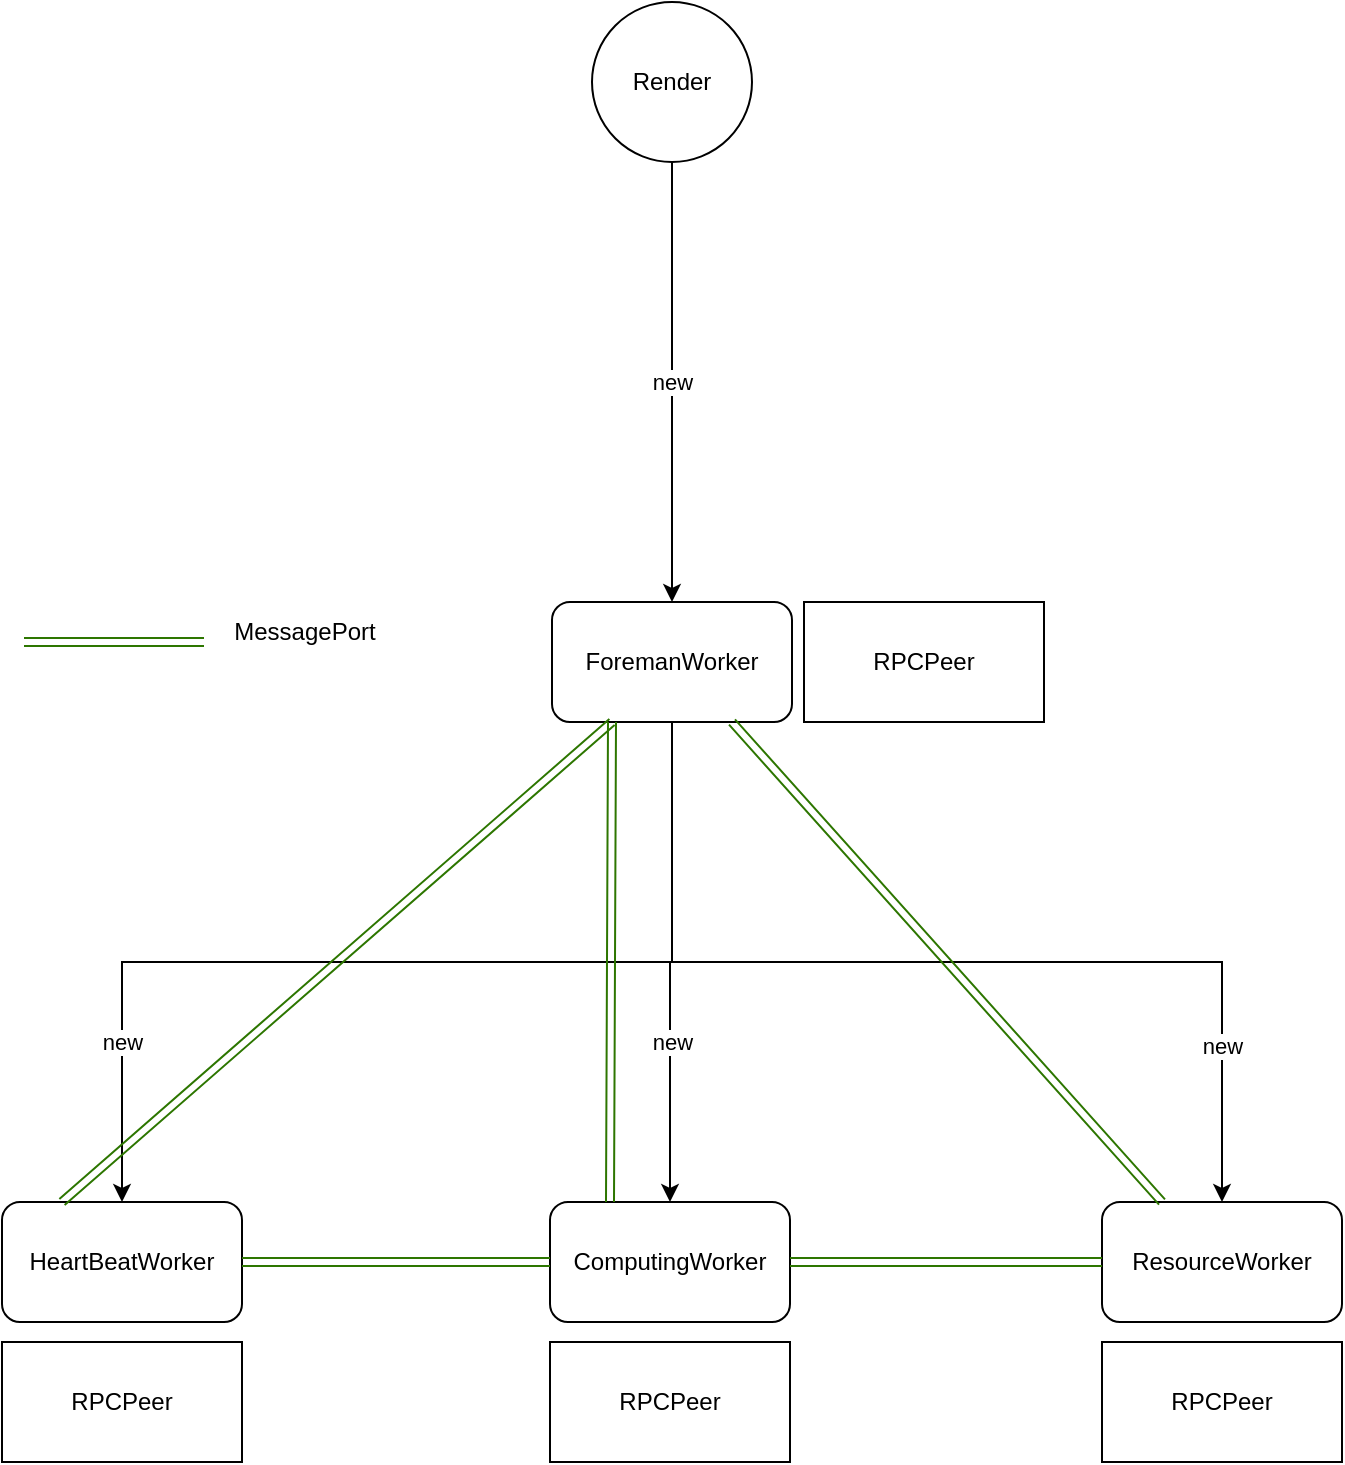 <mxfile version="13.1.3" pages="3">
    <diagram name=" 创建结构" id="vOncwjSykvjLEZPpO_hH">
        <mxGraphModel dx="1122" dy="693" grid="1" gridSize="10" guides="1" tooltips="1" connect="1" arrows="1" fold="1" page="1" pageScale="1" pageWidth="827" pageHeight="1169" math="0" shadow="0">
            <root>
                <mxCell id="f7IRk7dsRdej3k670oUi-0"/>
                <mxCell id="f7IRk7dsRdej3k670oUi-1" parent="f7IRk7dsRdej3k670oUi-0"/>
                <mxCell id="f7IRk7dsRdej3k670oUi-2" value="new" style="edgeStyle=orthogonalEdgeStyle;rounded=0;orthogonalLoop=1;jettySize=auto;html=1;entryX=0.5;entryY=0;entryDx=0;entryDy=0;" parent="f7IRk7dsRdej3k670oUi-1" source="f7IRk7dsRdej3k670oUi-3" target="f7IRk7dsRdej3k670oUi-12" edge="1">
                    <mxGeometry relative="1" as="geometry"/>
                </mxCell>
                <mxCell id="f7IRk7dsRdej3k670oUi-3" value="Render" style="ellipse;whiteSpace=wrap;html=1;aspect=fixed;align=center;" parent="f7IRk7dsRdej3k670oUi-1" vertex="1">
                    <mxGeometry x="374" y="200" width="80" height="80" as="geometry"/>
                </mxCell>
                <mxCell id="f7IRk7dsRdej3k670oUi-4" value="RPCPeer" style="rounded=0;whiteSpace=wrap;html=1;align=center;" parent="f7IRk7dsRdej3k670oUi-1" vertex="1">
                    <mxGeometry x="79" y="870" width="120" height="60" as="geometry"/>
                </mxCell>
                <mxCell id="f7IRk7dsRdej3k670oUi-5" value="&lt;span&gt;HeartBeatWorker&lt;/span&gt;" style="rounded=1;whiteSpace=wrap;html=1;align=center;" parent="f7IRk7dsRdej3k670oUi-1" vertex="1">
                    <mxGeometry x="79" y="800" width="120" height="60" as="geometry"/>
                </mxCell>
                <mxCell id="f7IRk7dsRdej3k670oUi-6" value="&lt;span&gt;ComputingWorker&lt;/span&gt;" style="rounded=1;whiteSpace=wrap;html=1;align=center;" parent="f7IRk7dsRdej3k670oUi-1" vertex="1">
                    <mxGeometry x="353" y="800" width="120" height="60" as="geometry"/>
                </mxCell>
                <mxCell id="f7IRk7dsRdej3k670oUi-7" value="RPCPeer" style="rounded=0;whiteSpace=wrap;html=1;align=center;" parent="f7IRk7dsRdej3k670oUi-1" vertex="1">
                    <mxGeometry x="353" y="870" width="120" height="60" as="geometry"/>
                </mxCell>
                <mxCell id="f7IRk7dsRdej3k670oUi-8" value="RPCPeer" style="rounded=0;whiteSpace=wrap;html=1;align=center;" parent="f7IRk7dsRdej3k670oUi-1" vertex="1">
                    <mxGeometry x="629" y="870" width="120" height="60" as="geometry"/>
                </mxCell>
                <mxCell id="f7IRk7dsRdej3k670oUi-9" value="&lt;span&gt;ResourceWorker&lt;/span&gt;" style="rounded=1;whiteSpace=wrap;html=1;align=center;" parent="f7IRk7dsRdej3k670oUi-1" vertex="1">
                    <mxGeometry x="629" y="800" width="120" height="60" as="geometry"/>
                </mxCell>
                <mxCell id="f7IRk7dsRdej3k670oUi-10" style="edgeStyle=orthogonalEdgeStyle;rounded=0;orthogonalLoop=1;jettySize=auto;html=1;entryX=0.5;entryY=0;entryDx=0;entryDy=0;" parent="f7IRk7dsRdej3k670oUi-1" source="f7IRk7dsRdej3k670oUi-12" target="f7IRk7dsRdej3k670oUi-6" edge="1">
                    <mxGeometry relative="1" as="geometry">
                        <mxPoint x="414" y="780" as="targetPoint"/>
                    </mxGeometry>
                </mxCell>
                <mxCell id="f7IRk7dsRdej3k670oUi-11" value="new" style="edgeLabel;html=1;align=center;verticalAlign=middle;resizable=0;points=[];" parent="f7IRk7dsRdej3k670oUi-10" vertex="1" connectable="0">
                    <mxGeometry x="0.209" y="1" relative="1" as="geometry">
                        <mxPoint x="-0.05" y="15.6" as="offset"/>
                    </mxGeometry>
                </mxCell>
                <mxCell id="468uHudpnJpQwAChF9pr-0" style="edgeStyle=orthogonalEdgeStyle;rounded=0;orthogonalLoop=1;jettySize=auto;html=1;entryX=0.5;entryY=0;entryDx=0;entryDy=0;exitX=0.5;exitY=1;exitDx=0;exitDy=0;" parent="f7IRk7dsRdej3k670oUi-1" source="f7IRk7dsRdej3k670oUi-12" target="f7IRk7dsRdej3k670oUi-9" edge="1">
                    <mxGeometry relative="1" as="geometry"/>
                </mxCell>
                <mxCell id="468uHudpnJpQwAChF9pr-3" value="new" style="edgeLabel;html=1;align=center;verticalAlign=middle;resizable=0;points=[];" parent="468uHudpnJpQwAChF9pr-0" vertex="1" connectable="0">
                    <mxGeometry x="0.695" y="2" relative="1" as="geometry">
                        <mxPoint x="-2.04" as="offset"/>
                    </mxGeometry>
                </mxCell>
                <mxCell id="468uHudpnJpQwAChF9pr-1" style="edgeStyle=orthogonalEdgeStyle;rounded=0;orthogonalLoop=1;jettySize=auto;html=1;entryX=0.5;entryY=0;entryDx=0;entryDy=0;exitX=0.5;exitY=1;exitDx=0;exitDy=0;" parent="f7IRk7dsRdej3k670oUi-1" source="f7IRk7dsRdej3k670oUi-12" target="f7IRk7dsRdej3k670oUi-5" edge="1">
                    <mxGeometry relative="1" as="geometry"/>
                </mxCell>
                <mxCell id="468uHudpnJpQwAChF9pr-2" value="new" style="edgeLabel;html=1;align=center;verticalAlign=middle;resizable=0;points=[];" parent="468uHudpnJpQwAChF9pr-1" vertex="1" connectable="0">
                    <mxGeometry x="0.718" y="1" relative="1" as="geometry">
                        <mxPoint x="-1.04" y="-7.73" as="offset"/>
                    </mxGeometry>
                </mxCell>
                <mxCell id="f7IRk7dsRdej3k670oUi-12" value="ForemanWorker" style="rounded=1;whiteSpace=wrap;html=1;align=center;" parent="f7IRk7dsRdej3k670oUi-1" vertex="1">
                    <mxGeometry x="354" y="500" width="120" height="60" as="geometry"/>
                </mxCell>
                <mxCell id="f7IRk7dsRdej3k670oUi-13" value="RPCPeer" style="rounded=0;whiteSpace=wrap;html=1;align=center;" parent="f7IRk7dsRdej3k670oUi-1" vertex="1">
                    <mxGeometry x="480" y="500" width="120" height="60" as="geometry"/>
                </mxCell>
                <mxCell id="EO4_N59q5k_WsvdqyIVr-0" value="" style="shape=link;html=1;exitX=0.25;exitY=0;exitDx=0;exitDy=0;entryX=0.25;entryY=1;entryDx=0;entryDy=0;fillColor=#60a917;strokeColor=#2D7600;" parent="f7IRk7dsRdej3k670oUi-1" source="f7IRk7dsRdej3k670oUi-5" target="f7IRk7dsRdej3k670oUi-12" edge="1">
                    <mxGeometry width="50" height="50" relative="1" as="geometry">
                        <mxPoint x="330" y="620" as="sourcePoint"/>
                        <mxPoint x="380" y="570" as="targetPoint"/>
                    </mxGeometry>
                </mxCell>
                <mxCell id="EO4_N59q5k_WsvdqyIVr-1" value="" style="shape=link;html=1;exitX=0.25;exitY=0;exitDx=0;exitDy=0;entryX=0.25;entryY=1;entryDx=0;entryDy=0;fillColor=#60a917;strokeColor=#2D7600;" parent="f7IRk7dsRdej3k670oUi-1" source="f7IRk7dsRdej3k670oUi-6" target="f7IRk7dsRdej3k670oUi-12" edge="1">
                    <mxGeometry width="50" height="50" relative="1" as="geometry">
                        <mxPoint x="330" y="620" as="sourcePoint"/>
                        <mxPoint x="380" y="570" as="targetPoint"/>
                    </mxGeometry>
                </mxCell>
                <mxCell id="EO4_N59q5k_WsvdqyIVr-2" value="" style="shape=link;html=1;entryX=0.75;entryY=1;entryDx=0;entryDy=0;exitX=0.25;exitY=0;exitDx=0;exitDy=0;fillColor=#60a917;strokeColor=#2D7600;" parent="f7IRk7dsRdej3k670oUi-1" source="f7IRk7dsRdej3k670oUi-9" target="f7IRk7dsRdej3k670oUi-12" edge="1">
                    <mxGeometry width="50" height="50" relative="1" as="geometry">
                        <mxPoint x="330" y="620" as="sourcePoint"/>
                        <mxPoint x="380" y="570" as="targetPoint"/>
                    </mxGeometry>
                </mxCell>
                <mxCell id="EO4_N59q5k_WsvdqyIVr-3" value="" style="shape=link;html=1;entryX=0;entryY=0.5;entryDx=0;entryDy=0;exitX=1;exitY=0.5;exitDx=0;exitDy=0;fillColor=#60a917;strokeColor=#2D7600;" parent="f7IRk7dsRdej3k670oUi-1" source="f7IRk7dsRdej3k670oUi-5" target="f7IRk7dsRdej3k670oUi-6" edge="1">
                    <mxGeometry width="50" height="50" relative="1" as="geometry">
                        <mxPoint x="330" y="620" as="sourcePoint"/>
                        <mxPoint x="380" y="570" as="targetPoint"/>
                    </mxGeometry>
                </mxCell>
                <mxCell id="EO4_N59q5k_WsvdqyIVr-4" value="" style="shape=link;html=1;entryX=0;entryY=0.5;entryDx=0;entryDy=0;exitX=1;exitY=0.5;exitDx=0;exitDy=0;fillColor=#60a917;strokeColor=#2D7600;" parent="f7IRk7dsRdej3k670oUi-1" source="f7IRk7dsRdej3k670oUi-6" target="f7IRk7dsRdej3k670oUi-9" edge="1">
                    <mxGeometry width="50" height="50" relative="1" as="geometry">
                        <mxPoint x="330" y="620" as="sourcePoint"/>
                        <mxPoint x="380" y="570" as="targetPoint"/>
                    </mxGeometry>
                </mxCell>
                <mxCell id="EO4_N59q5k_WsvdqyIVr-5" value="" style="shape=link;html=1;fillColor=#60a917;strokeColor=#2D7600;" parent="f7IRk7dsRdej3k670oUi-1" edge="1">
                    <mxGeometry width="50" height="50" relative="1" as="geometry">
                        <mxPoint x="90" y="520" as="sourcePoint"/>
                        <mxPoint x="180" y="520" as="targetPoint"/>
                    </mxGeometry>
                </mxCell>
                <mxCell id="EO4_N59q5k_WsvdqyIVr-6" value="MessagePort" style="text;html=1;strokeColor=none;fillColor=none;align=center;verticalAlign=middle;whiteSpace=wrap;rounded=0;shadow=0;glass=0;comic=0;" parent="f7IRk7dsRdej3k670oUi-1" vertex="1">
                    <mxGeometry x="190" y="490" width="81" height="50" as="geometry"/>
                </mxCell>
            </root>
        </mxGraphModel>
    </diagram>
    <diagram id="D6n6nEyaR1c3yi7auSzh" name="RPCPeer">
        <mxGraphModel dx="1122" dy="693" grid="1" gridSize="10" guides="1" tooltips="1" connect="1" arrows="1" fold="1" page="1" pageScale="1" pageWidth="827" pageHeight="1169" math="0" shadow="0">
            <root>
                <mxCell id="qafDblIGkmdD1Ma4jw_D-0"/>
                <mxCell id="qafDblIGkmdD1Ma4jw_D-1" parent="qafDblIGkmdD1Ma4jw_D-0"/>
                <mxCell id="uF9s_sddZcA3qJSSGpFE-6" value="" style="edgeStyle=orthogonalEdgeStyle;rounded=0;orthogonalLoop=1;jettySize=auto;html=1;exitX=0.5;exitY=1;exitDx=0;exitDy=0;" parent="qafDblIGkmdD1Ma4jw_D-1" source="wd_lIS4o0YeRe9TUKf8m-0" target="uF9s_sddZcA3qJSSGpFE-5" edge="1">
                    <mxGeometry relative="1" as="geometry">
                        <mxPoint x="170" y="110" as="sourcePoint"/>
                    </mxGeometry>
                </mxCell>
                <mxCell id="uF9s_sddZcA3qJSSGpFE-8" value="" style="edgeStyle=orthogonalEdgeStyle;rounded=0;orthogonalLoop=1;jettySize=auto;html=1;" parent="qafDblIGkmdD1Ma4jw_D-1" source="uF9s_sddZcA3qJSSGpFE-5" target="uF9s_sddZcA3qJSSGpFE-7" edge="1">
                    <mxGeometry relative="1" as="geometry"/>
                </mxCell>
                <mxCell id="uF9s_sddZcA3qJSSGpFE-5" value="&lt;span style=&quot;text-align: left&quot;&gt;registryList&lt;/span&gt;.add" style="rounded=0;whiteSpace=wrap;html=1;shadow=0;glass=0;comic=0;align=center;" parent="qafDblIGkmdD1Ma4jw_D-1" vertex="1">
                    <mxGeometry x="110" y="190" width="120" height="60" as="geometry"/>
                </mxCell>
                <mxCell id="wd_lIS4o0YeRe9TUKf8m-6" value="" style="edgeStyle=orthogonalEdgeStyle;rounded=0;orthogonalLoop=1;jettySize=auto;html=1;" parent="qafDblIGkmdD1Ma4jw_D-1" source="uF9s_sddZcA3qJSSGpFE-7" target="wd_lIS4o0YeRe9TUKf8m-5" edge="1">
                    <mxGeometry relative="1" as="geometry"/>
                </mxCell>
                <mxCell id="uF9s_sddZcA3qJSSGpFE-7" value="syncRegistryMap" style="rounded=0;whiteSpace=wrap;html=1;shadow=0;glass=0;comic=0;align=center;" parent="qafDblIGkmdD1Ma4jw_D-1" vertex="1">
                    <mxGeometry x="110" y="330" width="120" height="60" as="geometry"/>
                </mxCell>
                <mxCell id="wd_lIS4o0YeRe9TUKf8m-5" value="postMessage(&quot;addRegistry&lt;br&gt;&quot;, newData)" style="rounded=0;whiteSpace=wrap;html=1;shadow=0;glass=0;comic=0;align=center;" parent="qafDblIGkmdD1Ma4jw_D-1" vertex="1">
                    <mxGeometry x="80" y="470" width="180" height="60" as="geometry"/>
                </mxCell>
                <mxCell id="uF9s_sddZcA3qJSSGpFE-13" value="" style="edgeStyle=orthogonalEdgeStyle;rounded=0;orthogonalLoop=1;jettySize=auto;html=1;exitX=0.5;exitY=1;exitDx=0;exitDy=0;" parent="qafDblIGkmdD1Ma4jw_D-1" source="wd_lIS4o0YeRe9TUKf8m-2" target="uF9s_sddZcA3qJSSGpFE-12" edge="1">
                    <mxGeometry relative="1" as="geometry">
                        <mxPoint x="483" y="530" as="sourcePoint"/>
                    </mxGeometry>
                </mxCell>
                <mxCell id="uF9s_sddZcA3qJSSGpFE-15" value="" style="edgeStyle=orthogonalEdgeStyle;rounded=0;orthogonalLoop=1;jettySize=auto;html=1;" parent="qafDblIGkmdD1Ma4jw_D-1" source="uF9s_sddZcA3qJSSGpFE-21" target="uF9s_sddZcA3qJSSGpFE-14" edge="1">
                    <mxGeometry relative="1" as="geometry"/>
                </mxCell>
                <mxCell id="uF9s_sddZcA3qJSSGpFE-18" style="edgeStyle=orthogonalEdgeStyle;rounded=0;orthogonalLoop=1;jettySize=auto;html=1;entryX=0;entryY=0.5;entryDx=0;entryDy=0;exitX=0.5;exitY=0;exitDx=0;exitDy=0;" parent="qafDblIGkmdD1Ma4jw_D-1" source="uF9s_sddZcA3qJSSGpFE-19" target="wd_lIS4o0YeRe9TUKf8m-2" edge="1">
                    <mxGeometry relative="1" as="geometry">
                        <mxPoint x="423" y="500" as="targetPoint"/>
                        <Array as="points">
                            <mxPoint x="322" y="550"/>
                            <mxPoint x="323" y="550"/>
                            <mxPoint x="323" y="500"/>
                        </Array>
                    </mxGeometry>
                </mxCell>
                <mxCell id="uF9s_sddZcA3qJSSGpFE-12" value="&lt;span style=&quot;text-align: left&quot;&gt;registryList&lt;/span&gt;.find" style="rounded=0;whiteSpace=wrap;html=1;shadow=0;glass=0;comic=0;align=center;" parent="qafDblIGkmdD1Ma4jw_D-1" vertex="1">
                    <mxGeometry x="423" y="610" width="120" height="60" as="geometry"/>
                </mxCell>
                <mxCell id="uF9s_sddZcA3qJSSGpFE-24" value="" style="edgeStyle=orthogonalEdgeStyle;rounded=0;orthogonalLoop=1;jettySize=auto;html=1;" parent="qafDblIGkmdD1Ma4jw_D-1" source="uF9s_sddZcA3qJSSGpFE-14" target="uF9s_sddZcA3qJSSGpFE-23" edge="1">
                    <mxGeometry relative="1" as="geometry"/>
                </mxCell>
                <mxCell id="uF9s_sddZcA3qJSSGpFE-14" value="channelMap.find" style="rounded=0;whiteSpace=wrap;html=1;shadow=0;glass=0;comic=0;align=center;" parent="qafDblIGkmdD1Ma4jw_D-1" vertex="1">
                    <mxGeometry x="423" y="880" width="120" height="60" as="geometry"/>
                </mxCell>
                <mxCell id="uF9s_sddZcA3qJSSGpFE-23" value="postMessage(&quot;runMethod&lt;br&gt;&quot;, webWorkerPacket)" style="rounded=0;shadow=0;glass=0;comic=0;align=center;whiteSpace=wrap;html=1;verticalAlign=middle;" parent="qafDblIGkmdD1Ma4jw_D-1" vertex="1">
                    <mxGeometry x="389.5" y="1020" width="187" height="60" as="geometry"/>
                </mxCell>
                <mxCell id="uF9s_sddZcA3qJSSGpFE-19" value="checkParams" style="rhombus;whiteSpace=wrap;html=1;shadow=0;glass=0;comic=0;align=center;" parent="qafDblIGkmdD1Ma4jw_D-1" vertex="1">
                    <mxGeometry x="257" y="530" width="130" height="80" as="geometry"/>
                </mxCell>
                <mxCell id="uF9s_sddZcA3qJSSGpFE-20" style="edgeStyle=orthogonalEdgeStyle;rounded=0;orthogonalLoop=1;jettySize=auto;html=1;exitX=0;exitY=0.5;exitDx=0;exitDy=0;entryX=0.5;entryY=1;entryDx=0;entryDy=0;" parent="qafDblIGkmdD1Ma4jw_D-1" source="uF9s_sddZcA3qJSSGpFE-12" target="uF9s_sddZcA3qJSSGpFE-19" edge="1">
                    <mxGeometry relative="1" as="geometry">
                        <mxPoint x="423" y="640" as="sourcePoint"/>
                        <mxPoint x="290" y="650" as="targetPoint"/>
                        <Array as="points">
                            <mxPoint x="323" y="640"/>
                            <mxPoint x="323" y="610"/>
                        </Array>
                    </mxGeometry>
                </mxCell>
                <mxCell id="uF9s_sddZcA3qJSSGpFE-21" value="getContext" style="rounded=0;whiteSpace=wrap;html=1;shadow=0;glass=0;comic=0;align=center;" parent="qafDblIGkmdD1Ma4jw_D-1" vertex="1">
                    <mxGeometry x="423" y="750" width="120" height="60" as="geometry"/>
                </mxCell>
                <mxCell id="uF9s_sddZcA3qJSSGpFE-22" value="" style="edgeStyle=orthogonalEdgeStyle;rounded=0;orthogonalLoop=1;jettySize=auto;html=1;" parent="qafDblIGkmdD1Ma4jw_D-1" source="uF9s_sddZcA3qJSSGpFE-12" target="uF9s_sddZcA3qJSSGpFE-21" edge="1">
                    <mxGeometry relative="1" as="geometry">
                        <mxPoint x="483" y="670" as="sourcePoint"/>
                        <mxPoint x="483" y="990" as="targetPoint"/>
                    </mxGeometry>
                </mxCell>
                <mxCell id="uF9s_sddZcA3qJSSGpFE-30" value="" style="edgeStyle=orthogonalEdgeStyle;rounded=0;orthogonalLoop=1;jettySize=auto;html=1;" parent="qafDblIGkmdD1Ma4jw_D-1" source="uF9s_sddZcA3qJSSGpFE-28" target="uF9s_sddZcA3qJSSGpFE-29" edge="1">
                    <mxGeometry relative="1" as="geometry"/>
                </mxCell>
                <mxCell id="uF9s_sddZcA3qJSSGpFE-28" value="&quot;runMethod&quot;" style="rounded=0;whiteSpace=wrap;html=1;shadow=0;glass=0;comic=0;align=center;" parent="qafDblIGkmdD1Ma4jw_D-1" vertex="1">
                    <mxGeometry x="630" y="190" width="120" height="60" as="geometry"/>
                </mxCell>
                <mxCell id="uF9s_sddZcA3qJSSGpFE-32" value="" style="edgeStyle=orthogonalEdgeStyle;rounded=0;orthogonalLoop=1;jettySize=auto;html=1;" parent="qafDblIGkmdD1Ma4jw_D-1" source="uF9s_sddZcA3qJSSGpFE-29" target="uF9s_sddZcA3qJSSGpFE-31" edge="1">
                    <mxGeometry relative="1" as="geometry"/>
                </mxCell>
                <mxCell id="uF9s_sddZcA3qJSSGpFE-29" value="reflectMethod" style="rounded=0;whiteSpace=wrap;html=1;shadow=0;glass=0;comic=0;align=center;" parent="qafDblIGkmdD1Ma4jw_D-1" vertex="1">
                    <mxGeometry x="630" y="330" width="120" height="60" as="geometry"/>
                </mxCell>
                <mxCell id="uF9s_sddZcA3qJSSGpFE-40" value="" style="edgeStyle=orthogonalEdgeStyle;rounded=0;orthogonalLoop=1;jettySize=auto;html=1;" parent="qafDblIGkmdD1Ma4jw_D-1" source="UpkyRGYuWqaQMwjeQpJS-17" target="uF9s_sddZcA3qJSSGpFE-39" edge="1">
                    <mxGeometry relative="1" as="geometry"/>
                </mxCell>
                <mxCell id="uF9s_sddZcA3qJSSGpFE-31" value="excuteMethod" style="rounded=0;whiteSpace=wrap;html=1;shadow=0;glass=0;comic=0;align=center;" parent="qafDblIGkmdD1Ma4jw_D-1" vertex="1">
                    <mxGeometry x="630" y="470" width="120" height="60" as="geometry"/>
                </mxCell>
                <mxCell id="UpkyRGYuWqaQMwjeQpJS-16" style="edgeStyle=orthogonalEdgeStyle;rounded=0;orthogonalLoop=1;jettySize=auto;html=1;entryX=1;entryY=0.5;entryDx=0;entryDy=0;" parent="qafDblIGkmdD1Ma4jw_D-1" source="uF9s_sddZcA3qJSSGpFE-39" target="uF9s_sddZcA3qJSSGpFE-12" edge="1">
                    <mxGeometry relative="1" as="geometry"/>
                </mxCell>
                <mxCell id="uF9s_sddZcA3qJSSGpFE-39" value="callback" style="rounded=0;whiteSpace=wrap;html=1;shadow=0;glass=0;comic=0;align=center;" parent="qafDblIGkmdD1Ma4jw_D-1" vertex="1">
                    <mxGeometry x="630" y="750" width="120" height="60" as="geometry"/>
                </mxCell>
                <mxCell id="uF9s_sddZcA3qJSSGpFE-35" value="" style="edgeStyle=orthogonalEdgeStyle;rounded=0;orthogonalLoop=1;jettySize=auto;html=1;" parent="qafDblIGkmdD1Ma4jw_D-1" source="uF9s_sddZcA3qJSSGpFE-33" target="uF9s_sddZcA3qJSSGpFE-34" edge="1">
                    <mxGeometry relative="1" as="geometry"/>
                </mxCell>
                <mxCell id="uF9s_sddZcA3qJSSGpFE-33" value="&quot;link&quot;" style="rounded=0;whiteSpace=wrap;html=1;shadow=0;glass=0;comic=0;align=center;" parent="qafDblIGkmdD1Ma4jw_D-1" vertex="1">
                    <mxGeometry x="294" y="190" width="120" height="60" as="geometry"/>
                </mxCell>
                <mxCell id="uF9s_sddZcA3qJSSGpFE-34" value="channelMap.add" style="rounded=0;whiteSpace=wrap;html=1;shadow=0;glass=0;comic=0;align=center;" parent="qafDblIGkmdD1Ma4jw_D-1" vertex="1">
                    <mxGeometry x="294" y="330" width="120" height="60" as="geometry"/>
                </mxCell>
                <mxCell id="uF9s_sddZcA3qJSSGpFE-37" style="edgeStyle=orthogonalEdgeStyle;rounded=0;orthogonalLoop=1;jettySize=auto;html=1;entryX=0.5;entryY=0;entryDx=0;entryDy=0;exitX=1;exitY=0.5;exitDx=0;exitDy=0;" parent="qafDblIGkmdD1Ma4jw_D-1" source="wd_lIS4o0YeRe9TUKf8m-1" target="uF9s_sddZcA3qJSSGpFE-28" edge="1">
                    <mxGeometry relative="1" as="geometry">
                        <mxPoint x="610" y="80" as="sourcePoint"/>
                    </mxGeometry>
                </mxCell>
                <mxCell id="uF9s_sddZcA3qJSSGpFE-38" style="edgeStyle=orthogonalEdgeStyle;rounded=0;orthogonalLoop=1;jettySize=auto;html=1;entryX=0.5;entryY=0;entryDx=0;entryDy=0;exitX=0;exitY=0.5;exitDx=0;exitDy=0;" parent="qafDblIGkmdD1Ma4jw_D-1" source="wd_lIS4o0YeRe9TUKf8m-1" target="uF9s_sddZcA3qJSSGpFE-33" edge="1">
                    <mxGeometry relative="1" as="geometry">
                        <mxPoint x="490" y="80" as="sourcePoint"/>
                    </mxGeometry>
                </mxCell>
                <mxCell id="wd_lIS4o0YeRe9TUKf8m-0" value="&lt;span&gt;registerMethod&lt;/span&gt;" style="ellipse;whiteSpace=wrap;html=1;shadow=0;glass=0;comic=0;align=center;" parent="qafDblIGkmdD1Ma4jw_D-1" vertex="1">
                    <mxGeometry x="110" y="40" width="120" height="80" as="geometry"/>
                </mxCell>
                <mxCell id="WwwSl-hBARtXeRelkfZ--1" value="" style="edgeStyle=orthogonalEdgeStyle;rounded=0;orthogonalLoop=1;jettySize=auto;html=1;entryX=0.5;entryY=0;entryDx=0;entryDy=0;" parent="qafDblIGkmdD1Ma4jw_D-1" source="wd_lIS4o0YeRe9TUKf8m-1" target="WwwSl-hBARtXeRelkfZ--2" edge="1">
                    <mxGeometry relative="1" as="geometry">
                        <mxPoint x="550" y="200" as="targetPoint"/>
                    </mxGeometry>
                </mxCell>
                <mxCell id="wd_lIS4o0YeRe9TUKf8m-1" value="&lt;span&gt;onMessage&lt;/span&gt;" style="ellipse;whiteSpace=wrap;html=1;shadow=0;glass=0;comic=0;align=center;" parent="qafDblIGkmdD1Ma4jw_D-1" vertex="1">
                    <mxGeometry x="470" y="40" width="120" height="80" as="geometry"/>
                </mxCell>
                <mxCell id="wd_lIS4o0YeRe9TUKf8m-2" value="&lt;span&gt;callMethod&lt;/span&gt;" style="ellipse;whiteSpace=wrap;html=1;shadow=0;glass=0;comic=0;align=center;" parent="qafDblIGkmdD1Ma4jw_D-1" vertex="1">
                    <mxGeometry x="423" y="460" width="120" height="80" as="geometry"/>
                </mxCell>
                <mxCell id="UpkyRGYuWqaQMwjeQpJS-17" value="hasCallback" style="rhombus;whiteSpace=wrap;html=1;shadow=0;glass=0;comic=0;align=center;" parent="qafDblIGkmdD1Ma4jw_D-1" vertex="1">
                    <mxGeometry x="620" y="600" width="140" height="80" as="geometry"/>
                </mxCell>
                <mxCell id="UpkyRGYuWqaQMwjeQpJS-18" value="" style="edgeStyle=orthogonalEdgeStyle;rounded=0;orthogonalLoop=1;jettySize=auto;html=1;" parent="qafDblIGkmdD1Ma4jw_D-1" source="uF9s_sddZcA3qJSSGpFE-31" target="UpkyRGYuWqaQMwjeQpJS-17" edge="1">
                    <mxGeometry relative="1" as="geometry">
                        <mxPoint x="690" y="530" as="sourcePoint"/>
                        <mxPoint x="690" y="750" as="targetPoint"/>
                    </mxGeometry>
                </mxCell>
                <mxCell id="WwwSl-hBARtXeRelkfZ--4" style="edgeStyle=orthogonalEdgeStyle;rounded=0;orthogonalLoop=1;jettySize=auto;html=1;entryX=0.5;entryY=0;entryDx=0;entryDy=0;" parent="qafDblIGkmdD1Ma4jw_D-1" source="WwwSl-hBARtXeRelkfZ--2" target="WwwSl-hBARtXeRelkfZ--3" edge="1">
                    <mxGeometry relative="1" as="geometry"/>
                </mxCell>
                <mxCell id="WwwSl-hBARtXeRelkfZ--2" value="&quot;addRegistry&quot;" style="rounded=0;whiteSpace=wrap;html=1;shadow=0;glass=0;comic=0;align=center;" parent="qafDblIGkmdD1Ma4jw_D-1" vertex="1">
                    <mxGeometry x="470" y="190" width="120" height="60" as="geometry"/>
                </mxCell>
                <mxCell id="WwwSl-hBARtXeRelkfZ--3" value="checkR&lt;span style=&quot;text-align: left&quot;&gt;egistryList&lt;/span&gt;" style="rounded=0;whiteSpace=wrap;html=1;shadow=0;glass=0;comic=0;align=center;" parent="qafDblIGkmdD1Ma4jw_D-1" vertex="1">
                    <mxGeometry x="470" y="330" width="120" height="60" as="geometry"/>
                </mxCell>
                <mxCell id="UpkyRGYuWqaQMwjeQpJS-0" value="RPCPeer" style="swimlane;fontStyle=1;align=center;verticalAlign=top;childLayout=stackLayout;horizontal=1;startSize=26;horizontalStack=0;resizeParent=1;resizeParentMax=0;resizeLast=0;collapsible=1;marginBottom=0;shadow=0;glass=0;comic=0;html=1;" parent="qafDblIGkmdD1Ma4jw_D-1" vertex="1">
                    <mxGeometry x="50" y="750" width="320" height="202" as="geometry"/>
                </mxCell>
                <mxCell id="UpkyRGYuWqaQMwjeQpJS-1" value="+ registryList : List&lt;Executor&gt;" style="text;strokeColor=none;fillColor=none;align=left;verticalAlign=top;spacingLeft=4;spacingRight=4;overflow=hidden;rotatable=0;points=[[0,0.5],[1,0.5]];portConstraint=eastwest;" parent="UpkyRGYuWqaQMwjeQpJS-0" vertex="1">
                    <mxGeometry y="26" width="320" height="26" as="geometry"/>
                </mxCell>
                <mxCell id="UpkyRGYuWqaQMwjeQpJS-8" value="+ channelMap: Map&lt;string, Port&gt;" style="text;strokeColor=none;fillColor=none;align=left;verticalAlign=top;spacingLeft=4;spacingRight=4;overflow=hidden;rotatable=0;points=[[0,0.5],[1,0.5]];portConstraint=eastwest;" parent="UpkyRGYuWqaQMwjeQpJS-0" vertex="1">
                    <mxGeometry y="52" width="320" height="26" as="geometry"/>
                </mxCell>
                <mxCell id="UpkyRGYuWqaQMwjeQpJS-2" value="" style="line;strokeWidth=1;fillColor=none;align=left;verticalAlign=middle;spacingTop=-1;spacingLeft=3;spacingRight=3;rotatable=0;labelPosition=right;points=[];portConstraint=eastwest;" parent="UpkyRGYuWqaQMwjeQpJS-0" vertex="1">
                    <mxGeometry y="78" width="320" height="8" as="geometry"/>
                </mxCell>
                <mxCell id="UpkyRGYuWqaQMwjeQpJS-3" value="+ onMessage(m: string, data: any)" style="text;strokeColor=none;fillColor=none;align=left;verticalAlign=top;spacingLeft=4;spacingRight=4;overflow=hidden;rotatable=0;points=[[0,0.5],[1,0.5]];portConstraint=eastwest;" parent="UpkyRGYuWqaQMwjeQpJS-0" vertex="1">
                    <mxGeometry y="86" width="320" height="26" as="geometry"/>
                </mxCell>
                <mxCell id="UpkyRGYuWqaQMwjeQpJS-10" value="+ registerMethod(context: string, methodName: string, &#10;params: Param[])" style="text;strokeColor=none;fillColor=none;align=left;verticalAlign=top;spacingLeft=4;spacingRight=4;overflow=hidden;rotatable=0;points=[[0,0.5],[1,0.5]];portConstraint=eastwest;" parent="UpkyRGYuWqaQMwjeQpJS-0" vertex="1">
                    <mxGeometry y="112" width="320" height="38" as="geometry"/>
                </mxCell>
                <mxCell id="UpkyRGYuWqaQMwjeQpJS-11" value="+ callMethod(context:string, methodName:string, params: Param[], callback)" style="text;strokeColor=none;fillColor=none;align=left;verticalAlign=top;spacingLeft=4;spacingRight=4;overflow=hidden;rotatable=0;points=[[0,0.5],[1,0.5]];portConstraint=eastwest;whiteSpace=wrap;" parent="UpkyRGYuWqaQMwjeQpJS-0" vertex="1">
                    <mxGeometry y="150" width="320" height="52" as="geometry"/>
                </mxCell>
            </root>
        </mxGraphModel>
    </diagram>
    <diagram id="R7O8C6ZcXlHjFHoyrMyQ" name="注册表同步">
        <mxGraphModel dx="1122" dy="693" grid="1" gridSize="10" guides="1" tooltips="1" connect="1" arrows="1" fold="1" page="1" pageScale="1" pageWidth="827" pageHeight="1169" math="0" shadow="0">
            <root>
                <mxCell id="U066wZcby8gek3va9RDh-0"/>
                <mxCell id="U066wZcby8gek3va9RDh-1" parent="U066wZcby8gek3va9RDh-0"/>
            </root>
        </mxGraphModel>
    </diagram>
</mxfile>